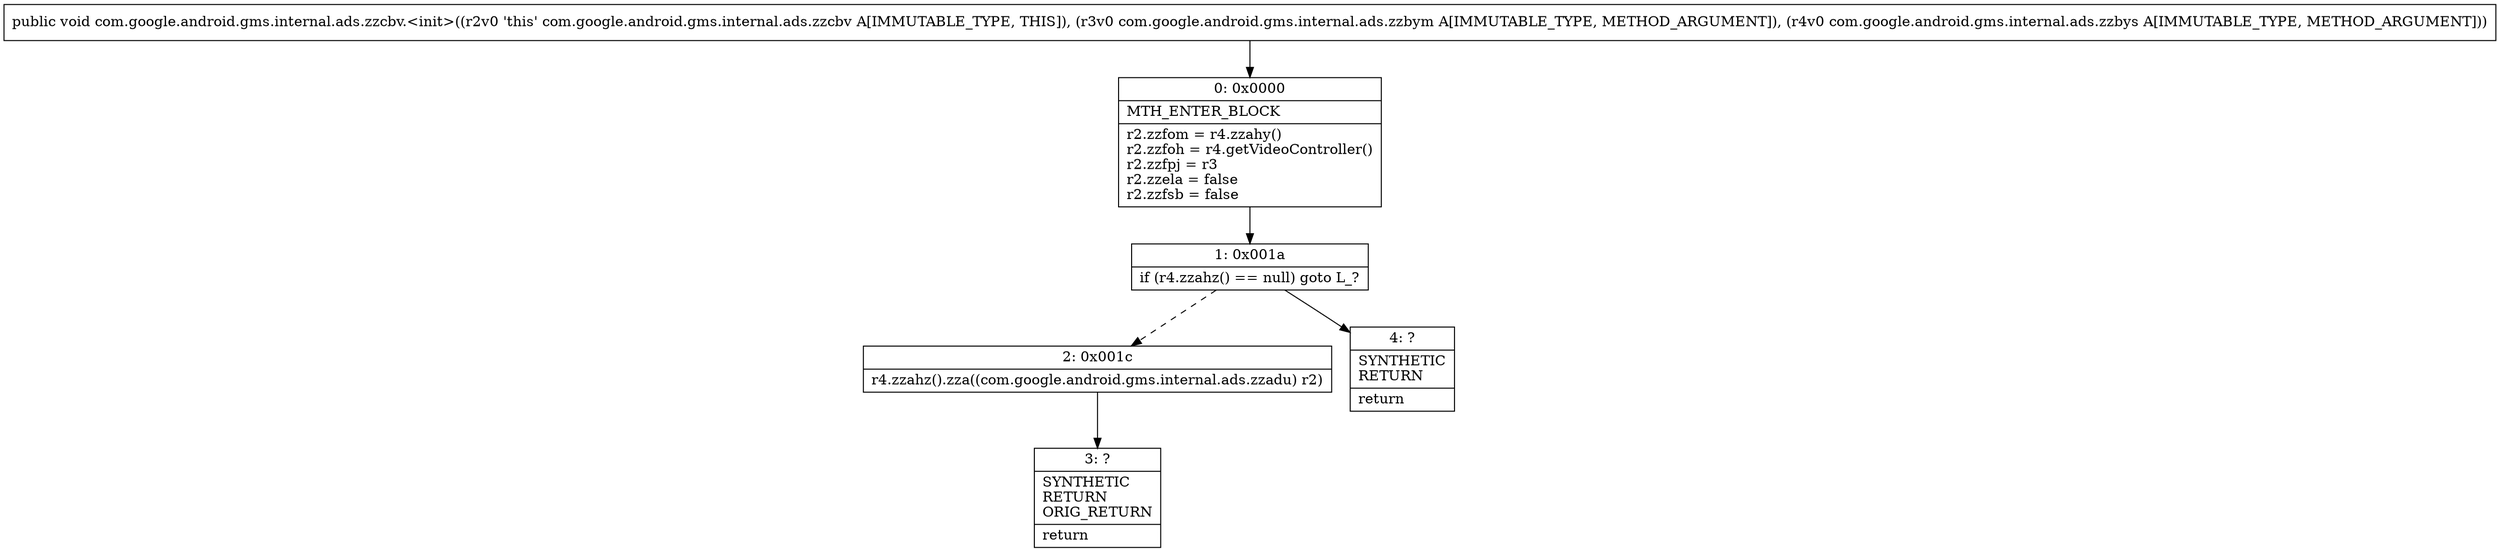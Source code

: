 digraph "CFG forcom.google.android.gms.internal.ads.zzcbv.\<init\>(Lcom\/google\/android\/gms\/internal\/ads\/zzbym;Lcom\/google\/android\/gms\/internal\/ads\/zzbys;)V" {
Node_0 [shape=record,label="{0\:\ 0x0000|MTH_ENTER_BLOCK\l|r2.zzfom = r4.zzahy()\lr2.zzfoh = r4.getVideoController()\lr2.zzfpj = r3\lr2.zzela = false\lr2.zzfsb = false\l}"];
Node_1 [shape=record,label="{1\:\ 0x001a|if (r4.zzahz() == null) goto L_?\l}"];
Node_2 [shape=record,label="{2\:\ 0x001c|r4.zzahz().zza((com.google.android.gms.internal.ads.zzadu) r2)\l}"];
Node_3 [shape=record,label="{3\:\ ?|SYNTHETIC\lRETURN\lORIG_RETURN\l|return\l}"];
Node_4 [shape=record,label="{4\:\ ?|SYNTHETIC\lRETURN\l|return\l}"];
MethodNode[shape=record,label="{public void com.google.android.gms.internal.ads.zzcbv.\<init\>((r2v0 'this' com.google.android.gms.internal.ads.zzcbv A[IMMUTABLE_TYPE, THIS]), (r3v0 com.google.android.gms.internal.ads.zzbym A[IMMUTABLE_TYPE, METHOD_ARGUMENT]), (r4v0 com.google.android.gms.internal.ads.zzbys A[IMMUTABLE_TYPE, METHOD_ARGUMENT])) }"];
MethodNode -> Node_0;
Node_0 -> Node_1;
Node_1 -> Node_2[style=dashed];
Node_1 -> Node_4;
Node_2 -> Node_3;
}

